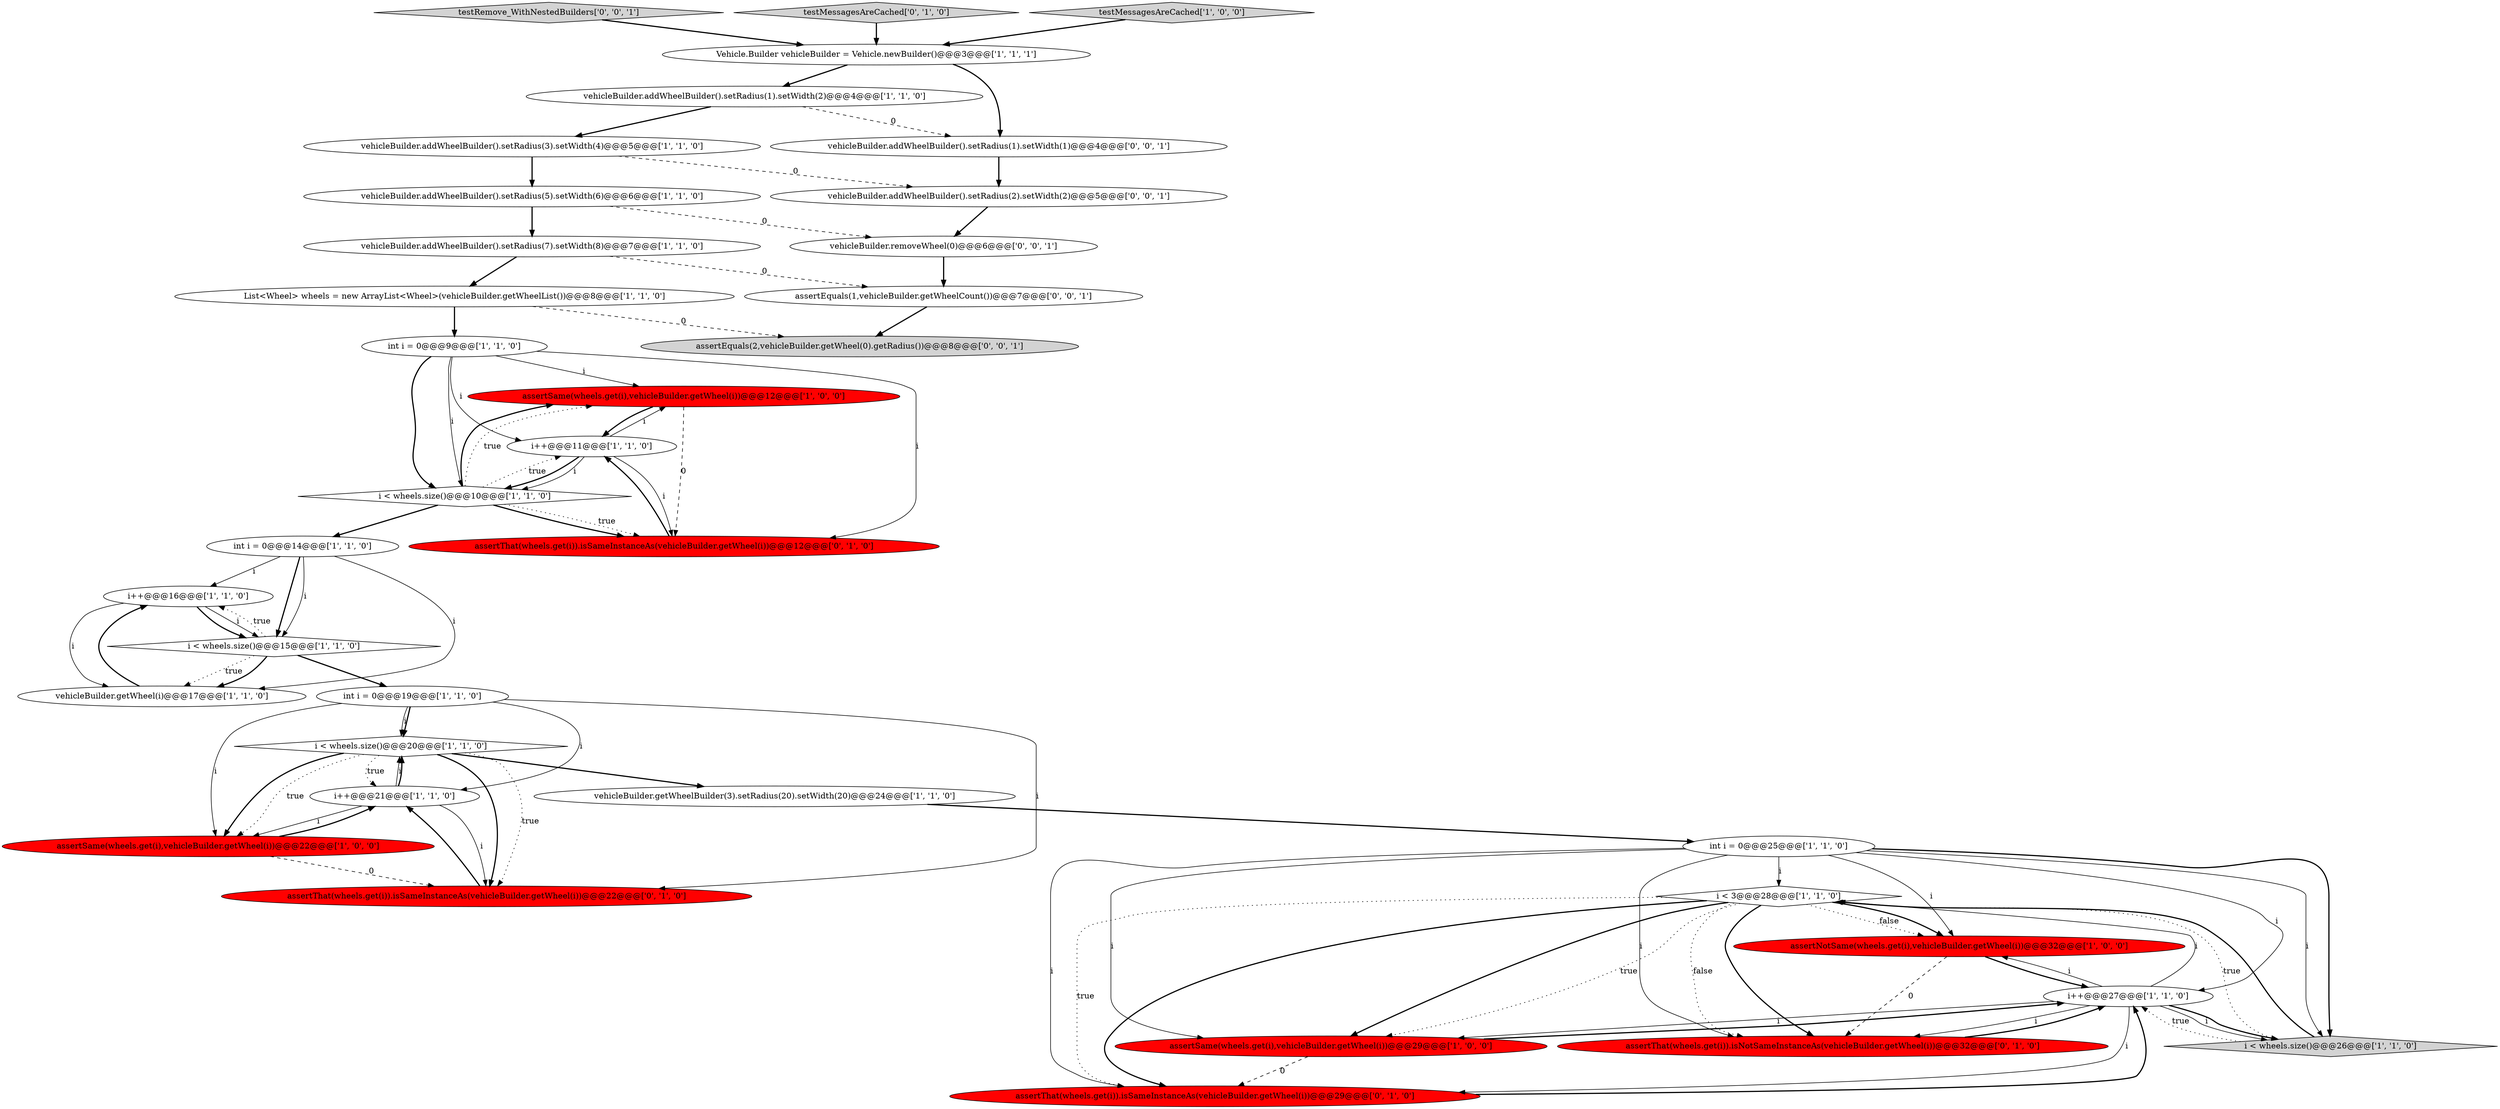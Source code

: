 digraph {
24 [style = filled, label = "assertSame(wheels.get(i),vehicleBuilder.getWheel(i))@@@12@@@['1', '0', '0']", fillcolor = red, shape = ellipse image = "AAA1AAABBB1BBB"];
12 [style = filled, label = "i < wheels.size()@@@20@@@['1', '1', '0']", fillcolor = white, shape = diamond image = "AAA0AAABBB1BBB"];
16 [style = filled, label = "i++@@@21@@@['1', '1', '0']", fillcolor = white, shape = ellipse image = "AAA0AAABBB1BBB"];
13 [style = filled, label = "i < 3@@@28@@@['1', '1', '0']", fillcolor = white, shape = diamond image = "AAA0AAABBB1BBB"];
25 [style = filled, label = "vehicleBuilder.addWheelBuilder().setRadius(3).setWidth(4)@@@5@@@['1', '1', '0']", fillcolor = white, shape = ellipse image = "AAA0AAABBB1BBB"];
32 [style = filled, label = "vehicleBuilder.addWheelBuilder().setRadius(2).setWidth(2)@@@5@@@['0', '0', '1']", fillcolor = white, shape = ellipse image = "AAA0AAABBB3BBB"];
6 [style = filled, label = "i++@@@11@@@['1', '1', '0']", fillcolor = white, shape = ellipse image = "AAA0AAABBB1BBB"];
0 [style = filled, label = "i < wheels.size()@@@10@@@['1', '1', '0']", fillcolor = white, shape = diamond image = "AAA0AAABBB1BBB"];
4 [style = filled, label = "Vehicle.Builder vehicleBuilder = Vehicle.newBuilder()@@@3@@@['1', '1', '1']", fillcolor = white, shape = ellipse image = "AAA0AAABBB1BBB"];
14 [style = filled, label = "List<Wheel> wheels = new ArrayList<Wheel>(vehicleBuilder.getWheelList())@@@8@@@['1', '1', '0']", fillcolor = white, shape = ellipse image = "AAA0AAABBB1BBB"];
11 [style = filled, label = "i++@@@27@@@['1', '1', '0']", fillcolor = white, shape = ellipse image = "AAA0AAABBB1BBB"];
20 [style = filled, label = "assertNotSame(wheels.get(i),vehicleBuilder.getWheel(i))@@@32@@@['1', '0', '0']", fillcolor = red, shape = ellipse image = "AAA1AAABBB1BBB"];
34 [style = filled, label = "assertEquals(1,vehicleBuilder.getWheelCount())@@@7@@@['0', '0', '1']", fillcolor = white, shape = ellipse image = "AAA0AAABBB3BBB"];
3 [style = filled, label = "assertSame(wheels.get(i),vehicleBuilder.getWheel(i))@@@22@@@['1', '0', '0']", fillcolor = red, shape = ellipse image = "AAA1AAABBB1BBB"];
31 [style = filled, label = "vehicleBuilder.addWheelBuilder().setRadius(1).setWidth(1)@@@4@@@['0', '0', '1']", fillcolor = white, shape = ellipse image = "AAA0AAABBB3BBB"];
19 [style = filled, label = "i++@@@16@@@['1', '1', '0']", fillcolor = white, shape = ellipse image = "AAA0AAABBB1BBB"];
36 [style = filled, label = "testRemove_WithNestedBuilders['0', '0', '1']", fillcolor = lightgray, shape = diamond image = "AAA0AAABBB3BBB"];
21 [style = filled, label = "vehicleBuilder.addWheelBuilder().setRadius(1).setWidth(2)@@@4@@@['1', '1', '0']", fillcolor = white, shape = ellipse image = "AAA0AAABBB1BBB"];
5 [style = filled, label = "i < wheels.size()@@@26@@@['1', '1', '0']", fillcolor = lightgray, shape = diamond image = "AAA0AAABBB1BBB"];
2 [style = filled, label = "int i = 0@@@14@@@['1', '1', '0']", fillcolor = white, shape = ellipse image = "AAA0AAABBB1BBB"];
33 [style = filled, label = "assertEquals(2,vehicleBuilder.getWheel(0).getRadius())@@@8@@@['0', '0', '1']", fillcolor = lightgray, shape = ellipse image = "AAA0AAABBB3BBB"];
30 [style = filled, label = "assertThat(wheels.get(i)).isSameInstanceAs(vehicleBuilder.getWheel(i))@@@12@@@['0', '1', '0']", fillcolor = red, shape = ellipse image = "AAA1AAABBB2BBB"];
7 [style = filled, label = "vehicleBuilder.getWheel(i)@@@17@@@['1', '1', '0']", fillcolor = white, shape = ellipse image = "AAA0AAABBB1BBB"];
27 [style = filled, label = "assertThat(wheels.get(i)).isSameInstanceAs(vehicleBuilder.getWheel(i))@@@22@@@['0', '1', '0']", fillcolor = red, shape = ellipse image = "AAA1AAABBB2BBB"];
26 [style = filled, label = "assertThat(wheels.get(i)).isNotSameInstanceAs(vehicleBuilder.getWheel(i))@@@32@@@['0', '1', '0']", fillcolor = red, shape = ellipse image = "AAA1AAABBB2BBB"];
29 [style = filled, label = "assertThat(wheels.get(i)).isSameInstanceAs(vehicleBuilder.getWheel(i))@@@29@@@['0', '1', '0']", fillcolor = red, shape = ellipse image = "AAA1AAABBB2BBB"];
35 [style = filled, label = "vehicleBuilder.removeWheel(0)@@@6@@@['0', '0', '1']", fillcolor = white, shape = ellipse image = "AAA0AAABBB3BBB"];
18 [style = filled, label = "int i = 0@@@9@@@['1', '1', '0']", fillcolor = white, shape = ellipse image = "AAA0AAABBB1BBB"];
28 [style = filled, label = "testMessagesAreCached['0', '1', '0']", fillcolor = lightgray, shape = diamond image = "AAA0AAABBB2BBB"];
22 [style = filled, label = "assertSame(wheels.get(i),vehicleBuilder.getWheel(i))@@@29@@@['1', '0', '0']", fillcolor = red, shape = ellipse image = "AAA1AAABBB1BBB"];
1 [style = filled, label = "vehicleBuilder.getWheelBuilder(3).setRadius(20).setWidth(20)@@@24@@@['1', '1', '0']", fillcolor = white, shape = ellipse image = "AAA0AAABBB1BBB"];
15 [style = filled, label = "i < wheels.size()@@@15@@@['1', '1', '0']", fillcolor = white, shape = diamond image = "AAA0AAABBB1BBB"];
23 [style = filled, label = "testMessagesAreCached['1', '0', '0']", fillcolor = lightgray, shape = diamond image = "AAA0AAABBB1BBB"];
9 [style = filled, label = "int i = 0@@@19@@@['1', '1', '0']", fillcolor = white, shape = ellipse image = "AAA0AAABBB1BBB"];
17 [style = filled, label = "vehicleBuilder.addWheelBuilder().setRadius(5).setWidth(6)@@@6@@@['1', '1', '0']", fillcolor = white, shape = ellipse image = "AAA0AAABBB1BBB"];
10 [style = filled, label = "int i = 0@@@25@@@['1', '1', '0']", fillcolor = white, shape = ellipse image = "AAA0AAABBB1BBB"];
8 [style = filled, label = "vehicleBuilder.addWheelBuilder().setRadius(7).setWidth(8)@@@7@@@['1', '1', '0']", fillcolor = white, shape = ellipse image = "AAA0AAABBB1BBB"];
32->35 [style = bold, label=""];
0->30 [style = bold, label=""];
17->35 [style = dashed, label="0"];
22->29 [style = dashed, label="0"];
11->26 [style = solid, label="i"];
11->20 [style = solid, label="i"];
24->30 [style = dashed, label="0"];
3->16 [style = bold, label=""];
15->7 [style = dotted, label="true"];
30->6 [style = bold, label=""];
0->6 [style = dotted, label="true"];
26->11 [style = bold, label=""];
16->3 [style = solid, label="i"];
5->13 [style = dotted, label="true"];
16->27 [style = solid, label="i"];
5->11 [style = dotted, label="true"];
28->4 [style = bold, label=""];
0->24 [style = dotted, label="true"];
0->24 [style = bold, label=""];
2->15 [style = bold, label=""];
13->22 [style = bold, label=""];
19->15 [style = bold, label=""];
19->15 [style = solid, label="i"];
13->26 [style = dotted, label="false"];
18->0 [style = bold, label=""];
10->20 [style = solid, label="i"];
20->26 [style = dashed, label="0"];
12->3 [style = dotted, label="true"];
2->19 [style = solid, label="i"];
34->33 [style = bold, label=""];
36->4 [style = bold, label=""];
18->24 [style = solid, label="i"];
4->21 [style = bold, label=""];
8->34 [style = dashed, label="0"];
11->22 [style = solid, label="i"];
9->16 [style = solid, label="i"];
21->25 [style = bold, label=""];
27->16 [style = bold, label=""];
11->5 [style = solid, label="i"];
12->1 [style = bold, label=""];
14->33 [style = dashed, label="0"];
10->11 [style = solid, label="i"];
12->27 [style = dotted, label="true"];
13->22 [style = dotted, label="true"];
15->9 [style = bold, label=""];
13->29 [style = dotted, label="true"];
10->22 [style = solid, label="i"];
14->18 [style = bold, label=""];
13->20 [style = dotted, label="false"];
35->34 [style = bold, label=""];
22->11 [style = bold, label=""];
29->11 [style = bold, label=""];
18->6 [style = solid, label="i"];
17->8 [style = bold, label=""];
11->13 [style = solid, label="i"];
10->5 [style = solid, label="i"];
31->32 [style = bold, label=""];
3->27 [style = dashed, label="0"];
8->14 [style = bold, label=""];
19->7 [style = solid, label="i"];
25->17 [style = bold, label=""];
10->13 [style = solid, label="i"];
0->30 [style = dotted, label="true"];
21->31 [style = dashed, label="0"];
4->31 [style = bold, label=""];
11->5 [style = bold, label=""];
10->5 [style = bold, label=""];
13->26 [style = bold, label=""];
5->13 [style = bold, label=""];
18->30 [style = solid, label="i"];
12->3 [style = bold, label=""];
9->12 [style = bold, label=""];
7->19 [style = bold, label=""];
12->27 [style = bold, label=""];
10->26 [style = solid, label="i"];
20->11 [style = bold, label=""];
2->7 [style = solid, label="i"];
25->32 [style = dashed, label="0"];
15->7 [style = bold, label=""];
18->0 [style = solid, label="i"];
0->2 [style = bold, label=""];
23->4 [style = bold, label=""];
11->29 [style = solid, label="i"];
6->0 [style = bold, label=""];
6->24 [style = solid, label="i"];
2->15 [style = solid, label="i"];
6->0 [style = solid, label="i"];
13->29 [style = bold, label=""];
12->16 [style = dotted, label="true"];
6->30 [style = solid, label="i"];
15->19 [style = dotted, label="true"];
10->29 [style = solid, label="i"];
16->12 [style = solid, label="i"];
9->27 [style = solid, label="i"];
24->6 [style = bold, label=""];
1->10 [style = bold, label=""];
16->12 [style = bold, label=""];
9->12 [style = solid, label="i"];
9->3 [style = solid, label="i"];
13->20 [style = bold, label=""];
}
